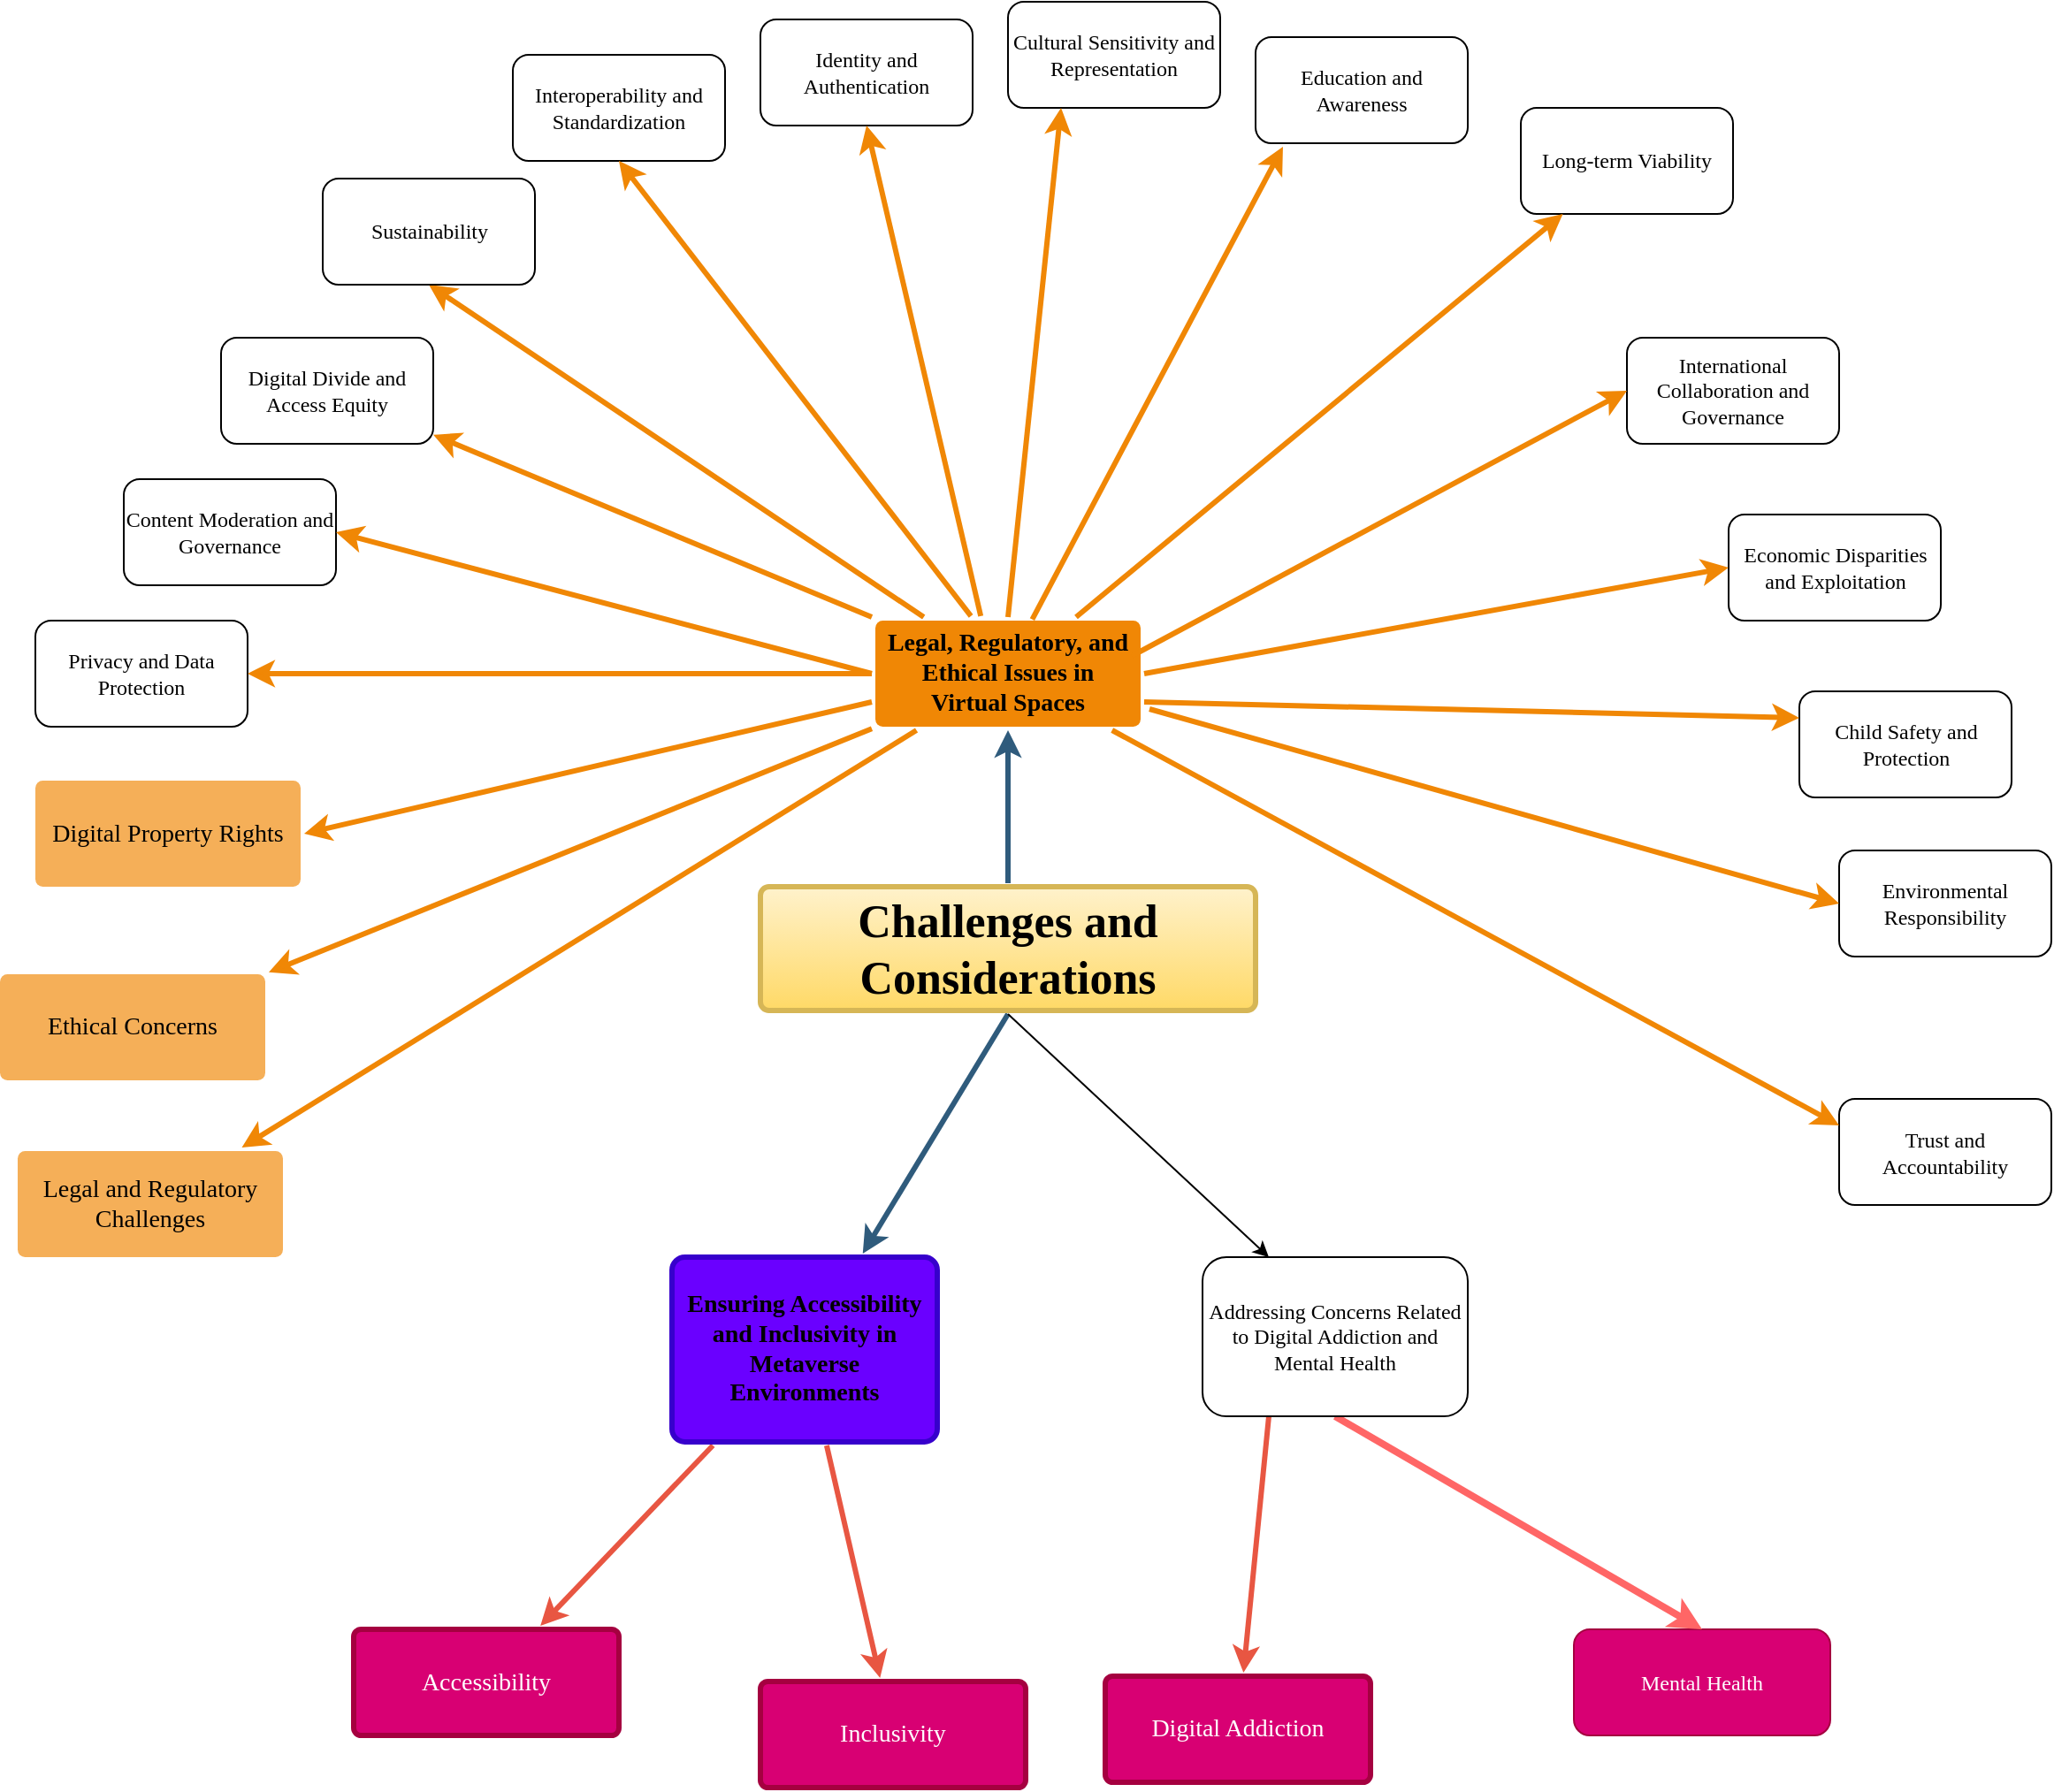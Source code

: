 <mxfile version="21.7.5" type="github">
  <diagram id="6a731a19-8d31-9384-78a2-239565b7b9f0" name="Page-1">
    <mxGraphModel dx="1600" dy="1638" grid="1" gridSize="10" guides="1" tooltips="1" connect="1" arrows="1" fold="1" page="1" pageScale="1" pageWidth="1169" pageHeight="827" background="none" math="0" shadow="0">
      <root>
        <mxCell id="0" />
        <mxCell id="1" parent="0" />
        <mxCell id="1745" value="" style="edgeStyle=none;rounded=0;jumpStyle=none;html=1;shadow=0;labelBackgroundColor=none;startArrow=none;startFill=0;endArrow=classic;endFill=1;jettySize=auto;orthogonalLoop=1;strokeColor=#2F5B7C;strokeWidth=3;fontFamily=Comic Sans MS;fontSize=16;fontColor=#000000;spacing=5;" parent="1" source="1749" target="1764" edge="1">
          <mxGeometry relative="1" as="geometry" />
        </mxCell>
        <mxCell id="1748" value="" style="edgeStyle=none;rounded=0;jumpStyle=none;html=1;shadow=0;labelBackgroundColor=none;startArrow=none;startFill=0;endArrow=classic;endFill=1;jettySize=auto;orthogonalLoop=1;strokeColor=#2F5B7C;strokeWidth=3;fontFamily=Comic Sans MS;fontSize=16;fontColor=#000000;spacing=5;exitX=0.5;exitY=1;exitDx=0;exitDy=0;" parent="1" source="1749" target="1753" edge="1">
          <mxGeometry relative="1" as="geometry" />
        </mxCell>
        <mxCell id="1749" value="&lt;span style=&quot;font-size: 26px;&quot;&gt;&lt;font style=&quot;font-size: 26px;&quot;&gt;Challenges and Considerations&lt;/font&gt;&lt;/span&gt;" style="rounded=1;whiteSpace=wrap;html=1;shadow=0;labelBackgroundColor=none;strokeColor=#d6b656;strokeWidth=3;fillColor=#fff2cc;fontFamily=Verdana;fontSize=26;align=center;fontStyle=1;spacing=5;arcSize=7;perimeterSpacing=2;gradientColor=#ffd966;" parent="1" vertex="1">
          <mxGeometry x="430" y="380.5" width="280" height="70" as="geometry" />
        </mxCell>
        <mxCell id="1750" value="" style="edgeStyle=none;rounded=1;jumpStyle=none;html=1;shadow=0;labelBackgroundColor=none;startArrow=none;startFill=0;jettySize=auto;orthogonalLoop=1;strokeColor=#E85642;strokeWidth=3;fontFamily=Comic Sans MS;fontSize=14;fontColor=#000000;spacing=5;fontStyle=1;fillColor=#b0e3e6;" parent="1" source="1753" target="1756" edge="1">
          <mxGeometry relative="1" as="geometry" />
        </mxCell>
        <mxCell id="1751" value="" style="edgeStyle=none;rounded=1;jumpStyle=none;html=1;shadow=0;labelBackgroundColor=none;startArrow=none;startFill=0;jettySize=auto;orthogonalLoop=1;strokeColor=#E85642;strokeWidth=3;fontFamily=Comic Sans MS;fontSize=14;fontColor=#000000;spacing=5;fontStyle=1;fillColor=#b0e3e6;" parent="1" source="1753" target="1755" edge="1">
          <mxGeometry relative="1" as="geometry" />
        </mxCell>
        <mxCell id="1752" value="" style="edgeStyle=none;rounded=1;jumpStyle=none;html=1;shadow=0;labelBackgroundColor=none;startArrow=none;startFill=0;jettySize=auto;orthogonalLoop=1;strokeColor=#E85642;strokeWidth=3;fontFamily=Comic Sans MS;fontSize=14;fontColor=#000000;spacing=5;fontStyle=1;fillColor=#b0e3e6;exitX=0.25;exitY=1;exitDx=0;exitDy=0;" parent="1" source="fG_izT3CtpHWqRbIgSZo-1786" target="1754" edge="1">
          <mxGeometry relative="1" as="geometry">
            <Array as="points" />
          </mxGeometry>
        </mxCell>
        <mxCell id="1753" value=" Ensuring Accessibility and Inclusivity in Metaverse Environments" style="rounded=1;whiteSpace=wrap;html=1;shadow=0;labelBackgroundColor=none;strokeColor=#3700CC;strokeWidth=3;fillColor=#6a00ff;fontFamily=Comic Sans MS;fontSize=14;fontColor=#000000;align=center;spacing=5;fontStyle=1;arcSize=7;perimeterSpacing=2;" parent="1" vertex="1">
          <mxGeometry x="380" y="590" width="150" height="104.5" as="geometry" />
        </mxCell>
        <mxCell id="1754" value="Digital Addiction" style="rounded=1;whiteSpace=wrap;html=1;shadow=0;labelBackgroundColor=none;strokeColor=#A50040;strokeWidth=3;fillColor=#d80073;fontFamily=Comic Sans MS;fontSize=14;fontColor=#ffffff;align=center;spacing=5;fontStyle=0;arcSize=7;perimeterSpacing=2;" parent="1" vertex="1">
          <mxGeometry x="625" y="827" width="150" height="60" as="geometry" />
        </mxCell>
        <mxCell id="1755" value=" Inclusivity" style="rounded=1;whiteSpace=wrap;html=1;shadow=0;labelBackgroundColor=none;strokeColor=#A50040;strokeWidth=3;fillColor=#d80073;fontFamily=Comic Sans MS;fontSize=14;fontColor=#ffffff;align=center;spacing=5;fontStyle=0;arcSize=7;perimeterSpacing=2;" parent="1" vertex="1">
          <mxGeometry x="430" y="830" width="150" height="60" as="geometry" />
        </mxCell>
        <mxCell id="1756" value="Accessibility" style="rounded=1;whiteSpace=wrap;html=1;shadow=0;labelBackgroundColor=none;strokeColor=#A50040;strokeWidth=3;fillColor=#d80073;fontFamily=Comic Sans MS;fontSize=14;fontColor=#ffffff;align=center;spacing=5;fontStyle=0;arcSize=7;perimeterSpacing=2;" parent="1" vertex="1">
          <mxGeometry x="200" y="800.5" width="150" height="60" as="geometry" />
        </mxCell>
        <mxCell id="1764" value="Legal, Regulatory, and Ethical Issues in Virtual Spaces" style="rounded=1;whiteSpace=wrap;html=1;shadow=0;labelBackgroundColor=none;strokeColor=none;strokeWidth=3;fillColor=#F08705;fontFamily=Comic Sans MS;fontSize=14;fontColor=#000000;align=center;spacing=5;fontStyle=1;arcSize=7;perimeterSpacing=2;" parent="1" vertex="1">
          <mxGeometry x="495" y="230" width="150" height="60" as="geometry" />
        </mxCell>
        <mxCell id="1765" value="Digital Property Rights" style="rounded=1;whiteSpace=wrap;html=1;shadow=0;labelBackgroundColor=none;strokeColor=none;strokeWidth=3;fillColor=#f5af58;fontFamily=Comic Sans MS;fontSize=14;fontColor=#000000;align=center;spacing=5;arcSize=7;perimeterSpacing=2;" parent="1" vertex="1">
          <mxGeometry x="20" y="320.5" width="150" height="60" as="geometry" />
        </mxCell>
        <mxCell id="1766" value="" style="edgeStyle=none;rounded=0;jumpStyle=none;html=1;shadow=0;labelBackgroundColor=none;startArrow=none;startFill=0;endArrow=classic;endFill=1;jettySize=auto;orthogonalLoop=1;strokeColor=#F08705;strokeWidth=3;fontFamily=Comic Sans MS;fontSize=14;fontColor=#000000;spacing=5;entryX=0.5;entryY=1;entryDx=0;entryDy=0;" parent="1" source="1764" target="fG_izT3CtpHWqRbIgSZo-1788" edge="1">
          <mxGeometry relative="1" as="geometry" />
        </mxCell>
        <mxCell id="1767" value="Ethical Concerns" style="rounded=1;whiteSpace=wrap;html=1;shadow=0;labelBackgroundColor=none;strokeColor=none;strokeWidth=3;fillColor=#f5af58;fontFamily=Comic Sans MS;fontSize=14;fontColor=#000000;align=center;spacing=5;arcSize=7;perimeterSpacing=2;" parent="1" vertex="1">
          <mxGeometry y="430" width="150" height="60" as="geometry" />
        </mxCell>
        <mxCell id="1768" value="" style="edgeStyle=none;rounded=0;jumpStyle=none;html=1;shadow=0;labelBackgroundColor=none;startArrow=none;startFill=0;endArrow=classic;endFill=1;jettySize=auto;orthogonalLoop=1;strokeColor=#F08705;strokeWidth=3;fontFamily=Comic Sans MS;fontSize=14;fontColor=#000000;spacing=5;" parent="1" source="1764" target="1767" edge="1">
          <mxGeometry relative="1" as="geometry" />
        </mxCell>
        <mxCell id="1769" value="Legal and Regulatory Challenges" style="rounded=1;whiteSpace=wrap;html=1;shadow=0;labelBackgroundColor=none;strokeColor=none;strokeWidth=3;fillColor=#f5af58;fontFamily=Comic Sans MS;fontSize=14;fontColor=#000000;align=center;spacing=5;arcSize=7;perimeterSpacing=2;" parent="1" vertex="1">
          <mxGeometry x="10" y="530" width="150" height="60" as="geometry" />
        </mxCell>
        <mxCell id="1770" value="" style="edgeStyle=none;rounded=0;jumpStyle=none;html=1;shadow=0;labelBackgroundColor=none;startArrow=none;startFill=0;endArrow=classic;endFill=1;jettySize=auto;orthogonalLoop=1;strokeColor=#F08705;strokeWidth=3;fontFamily=Comic Sans MS;fontSize=14;fontColor=#000000;spacing=5;" parent="1" source="1764" target="1769" edge="1">
          <mxGeometry relative="1" as="geometry" />
        </mxCell>
        <mxCell id="fG_izT3CtpHWqRbIgSZo-1779" value="Mental Health" style="rounded=1;whiteSpace=wrap;html=1;fontColor=#ffffff;fillColor=#d80073;strokeColor=#A50040;fontFamily=Comic Sans MS;" vertex="1" parent="1">
          <mxGeometry x="890" y="800.5" width="145" height="60" as="geometry" />
        </mxCell>
        <mxCell id="fG_izT3CtpHWqRbIgSZo-1780" value="" style="endArrow=classic;html=1;rounded=0;entryX=0.5;entryY=0;entryDx=0;entryDy=0;fontColor=#000000;fillColor=#d80073;strokeColor=#FF6666;strokeWidth=4;exitX=0.5;exitY=1;exitDx=0;exitDy=0;fontFamily=Comic Sans MS;" edge="1" parent="1" source="fG_izT3CtpHWqRbIgSZo-1786" target="fG_izT3CtpHWqRbIgSZo-1779">
          <mxGeometry width="50" height="50" relative="1" as="geometry">
            <mxPoint x="810" y="730" as="sourcePoint" />
            <mxPoint x="1215" y="829" as="targetPoint" />
          </mxGeometry>
        </mxCell>
        <mxCell id="fG_izT3CtpHWqRbIgSZo-1781" value="Privacy and Data Protection" style="rounded=1;whiteSpace=wrap;html=1;fontFamily=Comic Sans MS;" vertex="1" parent="1">
          <mxGeometry x="20" y="230" width="120" height="60" as="geometry" />
        </mxCell>
        <mxCell id="fG_izT3CtpHWqRbIgSZo-1783" value="Content Moderation and Governance" style="rounded=1;whiteSpace=wrap;html=1;fontFamily=Comic Sans MS;" vertex="1" parent="1">
          <mxGeometry x="70" y="150" width="120" height="60" as="geometry" />
        </mxCell>
        <mxCell id="fG_izT3CtpHWqRbIgSZo-1785" value="Digital Divide and Access Equity" style="rounded=1;whiteSpace=wrap;html=1;fontFamily=Comic Sans MS;" vertex="1" parent="1">
          <mxGeometry x="125" y="70" width="120" height="60" as="geometry" />
        </mxCell>
        <mxCell id="fG_izT3CtpHWqRbIgSZo-1786" value="Addressing Concerns Related to Digital Addiction and Mental Health" style="rounded=1;whiteSpace=wrap;html=1;fontFamily=Comic Sans MS;" vertex="1" parent="1">
          <mxGeometry x="680" y="590" width="150" height="90" as="geometry" />
        </mxCell>
        <mxCell id="fG_izT3CtpHWqRbIgSZo-1787" value="" style="endArrow=classic;html=1;rounded=0;exitX=0.5;exitY=1;exitDx=0;exitDy=0;entryX=0.25;entryY=0;entryDx=0;entryDy=0;fontFamily=Comic Sans MS;" edge="1" parent="1" source="1749" target="fG_izT3CtpHWqRbIgSZo-1786">
          <mxGeometry width="50" height="50" relative="1" as="geometry">
            <mxPoint x="560" y="600" as="sourcePoint" />
            <mxPoint x="610" y="550" as="targetPoint" />
          </mxGeometry>
        </mxCell>
        <mxCell id="fG_izT3CtpHWqRbIgSZo-1788" value="Sustainability" style="rounded=1;whiteSpace=wrap;html=1;fontFamily=Comic Sans MS;" vertex="1" parent="1">
          <mxGeometry x="182.5" y="-20" width="120" height="60" as="geometry" />
        </mxCell>
        <mxCell id="fG_izT3CtpHWqRbIgSZo-1789" value="Interoperability and Standardization" style="rounded=1;whiteSpace=wrap;html=1;fontFamily=Comic Sans MS;" vertex="1" parent="1">
          <mxGeometry x="290" y="-90" width="120" height="60" as="geometry" />
        </mxCell>
        <mxCell id="fG_izT3CtpHWqRbIgSZo-1790" value="Identity and Authentication" style="rounded=1;whiteSpace=wrap;html=1;fontFamily=Comic Sans MS;" vertex="1" parent="1">
          <mxGeometry x="430" y="-110" width="120" height="60" as="geometry" />
        </mxCell>
        <mxCell id="fG_izT3CtpHWqRbIgSZo-1791" value="Cultural Sensitivity and Representation" style="rounded=1;whiteSpace=wrap;html=1;fontFamily=Comic Sans MS;" vertex="1" parent="1">
          <mxGeometry x="570" y="-120" width="120" height="60" as="geometry" />
        </mxCell>
        <mxCell id="fG_izT3CtpHWqRbIgSZo-1792" value="Education and Awareness" style="rounded=1;whiteSpace=wrap;html=1;fontFamily=Comic Sans MS;" vertex="1" parent="1">
          <mxGeometry x="710" y="-100" width="120" height="60" as="geometry" />
        </mxCell>
        <mxCell id="fG_izT3CtpHWqRbIgSZo-1793" value="Long-term Viability" style="rounded=1;whiteSpace=wrap;html=1;fontFamily=Comic Sans MS;" vertex="1" parent="1">
          <mxGeometry x="860" y="-60" width="120" height="60" as="geometry" />
        </mxCell>
        <mxCell id="fG_izT3CtpHWqRbIgSZo-1794" value="International Collaboration and Governance" style="rounded=1;whiteSpace=wrap;html=1;fontFamily=Comic Sans MS;" vertex="1" parent="1">
          <mxGeometry x="920" y="70" width="120" height="60" as="geometry" />
        </mxCell>
        <mxCell id="fG_izT3CtpHWqRbIgSZo-1795" value="Economic Disparities and Exploitation" style="rounded=1;whiteSpace=wrap;html=1;fontFamily=Comic Sans MS;" vertex="1" parent="1">
          <mxGeometry x="977.5" y="170" width="120" height="60" as="geometry" />
        </mxCell>
        <mxCell id="fG_izT3CtpHWqRbIgSZo-1796" value="Child Safety and Protection" style="rounded=1;whiteSpace=wrap;html=1;fontFamily=Comic Sans MS;" vertex="1" parent="1">
          <mxGeometry x="1017.5" y="270" width="120" height="60" as="geometry" />
        </mxCell>
        <mxCell id="fG_izT3CtpHWqRbIgSZo-1797" value="Environmental Responsibility" style="rounded=1;whiteSpace=wrap;html=1;fontFamily=Comic Sans MS;" vertex="1" parent="1">
          <mxGeometry x="1040" y="360" width="120" height="60" as="geometry" />
        </mxCell>
        <mxCell id="fG_izT3CtpHWqRbIgSZo-1798" value="Trust and Accountability" style="rounded=1;whiteSpace=wrap;html=1;fontFamily=Comic Sans MS;" vertex="1" parent="1">
          <mxGeometry x="1040" y="500.5" width="120" height="60" as="geometry" />
        </mxCell>
        <mxCell id="fG_izT3CtpHWqRbIgSZo-1799" value="" style="edgeStyle=none;rounded=0;jumpStyle=none;html=1;shadow=0;labelBackgroundColor=none;startArrow=none;startFill=0;endArrow=classic;endFill=1;jettySize=auto;orthogonalLoop=1;strokeColor=#F08705;strokeWidth=3;fontFamily=Comic Sans MS;fontSize=14;fontColor=#000000;spacing=5;exitX=0;exitY=0;exitDx=0;exitDy=0;" edge="1" parent="1" source="1764" target="fG_izT3CtpHWqRbIgSZo-1785">
          <mxGeometry relative="1" as="geometry">
            <mxPoint x="503" y="285" as="sourcePoint" />
            <mxPoint x="182" y="346" as="targetPoint" />
          </mxGeometry>
        </mxCell>
        <mxCell id="fG_izT3CtpHWqRbIgSZo-1800" value="" style="edgeStyle=none;rounded=0;jumpStyle=none;html=1;shadow=0;labelBackgroundColor=none;startArrow=none;startFill=0;endArrow=classic;endFill=1;jettySize=auto;orthogonalLoop=1;strokeColor=#F08705;strokeWidth=3;fontFamily=Comic Sans MS;fontSize=14;fontColor=#000000;spacing=5;entryX=1;entryY=0.5;entryDx=0;entryDy=0;exitX=0;exitY=0.75;exitDx=0;exitDy=0;" edge="1" parent="1" source="1764" target="1765">
          <mxGeometry relative="1" as="geometry">
            <mxPoint x="513" y="295" as="sourcePoint" />
            <mxPoint x="192" y="356" as="targetPoint" />
          </mxGeometry>
        </mxCell>
        <mxCell id="fG_izT3CtpHWqRbIgSZo-1801" value="" style="edgeStyle=none;rounded=0;jumpStyle=none;html=1;shadow=0;labelBackgroundColor=none;startArrow=none;startFill=0;endArrow=classic;endFill=1;jettySize=auto;orthogonalLoop=1;strokeColor=#F08705;strokeWidth=3;fontFamily=Comic Sans MS;fontSize=14;fontColor=#000000;spacing=5;exitX=0.364;exitY=-0.009;exitDx=0;exitDy=0;entryX=0.5;entryY=1;entryDx=0;entryDy=0;exitPerimeter=0;" edge="1" parent="1" source="1764" target="fG_izT3CtpHWqRbIgSZo-1789">
          <mxGeometry relative="1" as="geometry">
            <mxPoint x="523" y="217" as="sourcePoint" />
            <mxPoint x="202" y="278" as="targetPoint" />
          </mxGeometry>
        </mxCell>
        <mxCell id="fG_izT3CtpHWqRbIgSZo-1802" value="" style="edgeStyle=none;rounded=0;jumpStyle=none;html=1;shadow=0;labelBackgroundColor=none;startArrow=none;startFill=0;endArrow=classic;endFill=1;jettySize=auto;orthogonalLoop=1;strokeColor=#F08705;strokeWidth=3;fontFamily=Comic Sans MS;fontSize=14;fontColor=#000000;spacing=5;exitX=0;exitY=0.5;exitDx=0;exitDy=0;entryX=1;entryY=0.5;entryDx=0;entryDy=0;" edge="1" parent="1" source="1764" target="fG_izT3CtpHWqRbIgSZo-1783">
          <mxGeometry relative="1" as="geometry">
            <mxPoint x="533" y="315" as="sourcePoint" />
            <mxPoint x="212" y="376" as="targetPoint" />
          </mxGeometry>
        </mxCell>
        <mxCell id="fG_izT3CtpHWqRbIgSZo-1803" value="" style="edgeStyle=none;rounded=0;jumpStyle=none;html=1;shadow=0;labelBackgroundColor=none;startArrow=none;startFill=0;endArrow=classic;endFill=1;jettySize=auto;orthogonalLoop=1;strokeColor=#F08705;strokeWidth=3;fontFamily=Comic Sans MS;fontSize=14;fontColor=#000000;spacing=5;exitX=0;exitY=0.5;exitDx=0;exitDy=0;entryX=1;entryY=0.5;entryDx=0;entryDy=0;" edge="1" parent="1" source="1764" target="fG_izT3CtpHWqRbIgSZo-1781">
          <mxGeometry relative="1" as="geometry">
            <mxPoint x="543" y="325" as="sourcePoint" />
            <mxPoint x="222" y="386" as="targetPoint" />
          </mxGeometry>
        </mxCell>
        <mxCell id="fG_izT3CtpHWqRbIgSZo-1804" value="" style="edgeStyle=none;rounded=0;jumpStyle=none;html=1;shadow=0;labelBackgroundColor=none;startArrow=none;startFill=0;endArrow=classic;endFill=1;jettySize=auto;orthogonalLoop=1;strokeColor=#F08705;strokeWidth=3;fontFamily=Comic Sans MS;fontSize=14;fontColor=#000000;spacing=5;entryX=0.129;entryY=1.033;entryDx=0;entryDy=0;entryPerimeter=0;exitX=0.589;exitY=0.02;exitDx=0;exitDy=0;exitPerimeter=0;" edge="1" parent="1" source="1764" target="fG_izT3CtpHWqRbIgSZo-1792">
          <mxGeometry relative="1" as="geometry">
            <mxPoint x="650" y="240" as="sourcePoint" />
            <mxPoint x="550" y="60" as="targetPoint" />
          </mxGeometry>
        </mxCell>
        <mxCell id="fG_izT3CtpHWqRbIgSZo-1805" value="" style="edgeStyle=none;rounded=0;jumpStyle=none;html=1;shadow=0;labelBackgroundColor=none;startArrow=none;startFill=0;endArrow=classic;endFill=1;jettySize=auto;orthogonalLoop=1;strokeColor=#F08705;strokeWidth=3;fontFamily=Comic Sans MS;fontSize=14;fontColor=#000000;spacing=5;exitX=0.75;exitY=0;exitDx=0;exitDy=0;" edge="1" parent="1" source="1764" target="fG_izT3CtpHWqRbIgSZo-1793">
          <mxGeometry relative="1" as="geometry">
            <mxPoint x="590" y="248" as="sourcePoint" />
            <mxPoint x="560" y="70" as="targetPoint" />
          </mxGeometry>
        </mxCell>
        <mxCell id="fG_izT3CtpHWqRbIgSZo-1806" value="" style="edgeStyle=none;rounded=0;jumpStyle=none;html=1;shadow=0;labelBackgroundColor=none;startArrow=none;startFill=0;endArrow=classic;endFill=1;jettySize=auto;orthogonalLoop=1;strokeColor=#F08705;strokeWidth=3;fontFamily=Comic Sans MS;fontSize=14;fontColor=#000000;spacing=5;entryX=0;entryY=0.5;entryDx=0;entryDy=0;" edge="1" parent="1" target="fG_izT3CtpHWqRbIgSZo-1794">
          <mxGeometry relative="1" as="geometry">
            <mxPoint x="640" y="250" as="sourcePoint" />
            <mxPoint x="570" y="80" as="targetPoint" />
          </mxGeometry>
        </mxCell>
        <mxCell id="fG_izT3CtpHWqRbIgSZo-1807" value="" style="edgeStyle=none;rounded=0;jumpStyle=none;html=1;shadow=0;labelBackgroundColor=none;startArrow=none;startFill=0;endArrow=classic;endFill=1;jettySize=auto;orthogonalLoop=1;strokeColor=#F08705;strokeWidth=3;fontFamily=Comic Sans MS;fontSize=14;fontColor=#000000;spacing=5;exitX=1;exitY=0.5;exitDx=0;exitDy=0;entryX=0;entryY=0.5;entryDx=0;entryDy=0;" edge="1" parent="1" source="1764" target="fG_izT3CtpHWqRbIgSZo-1795">
          <mxGeometry relative="1" as="geometry">
            <mxPoint x="610" y="268" as="sourcePoint" />
            <mxPoint x="580" y="90" as="targetPoint" />
          </mxGeometry>
        </mxCell>
        <mxCell id="fG_izT3CtpHWqRbIgSZo-1808" value="" style="edgeStyle=none;rounded=0;jumpStyle=none;html=1;shadow=0;labelBackgroundColor=none;startArrow=none;startFill=0;endArrow=classic;endFill=1;jettySize=auto;orthogonalLoop=1;strokeColor=#F08705;strokeWidth=3;fontFamily=Comic Sans MS;fontSize=14;fontColor=#000000;spacing=5;exitX=1;exitY=0.75;exitDx=0;exitDy=0;entryX=0;entryY=0.25;entryDx=0;entryDy=0;" edge="1" parent="1" source="1764" target="fG_izT3CtpHWqRbIgSZo-1796">
          <mxGeometry relative="1" as="geometry">
            <mxPoint x="620" y="278" as="sourcePoint" />
            <mxPoint x="590" y="100" as="targetPoint" />
          </mxGeometry>
        </mxCell>
        <mxCell id="fG_izT3CtpHWqRbIgSZo-1809" value="" style="edgeStyle=none;rounded=0;jumpStyle=none;html=1;shadow=0;labelBackgroundColor=none;startArrow=none;startFill=0;endArrow=classic;endFill=1;jettySize=auto;orthogonalLoop=1;strokeColor=#F08705;strokeWidth=3;fontFamily=Comic Sans MS;fontSize=14;fontColor=#000000;spacing=5;entryX=0;entryY=0.5;entryDx=0;entryDy=0;" edge="1" parent="1" target="fG_izT3CtpHWqRbIgSZo-1797">
          <mxGeometry relative="1" as="geometry">
            <mxPoint x="650" y="280" as="sourcePoint" />
            <mxPoint x="600" y="110" as="targetPoint" />
          </mxGeometry>
        </mxCell>
        <mxCell id="fG_izT3CtpHWqRbIgSZo-1810" value="" style="edgeStyle=none;rounded=0;jumpStyle=none;html=1;shadow=0;labelBackgroundColor=none;startArrow=none;startFill=0;endArrow=classic;endFill=1;jettySize=auto;orthogonalLoop=1;strokeColor=#F08705;strokeWidth=3;fontFamily=Comic Sans MS;fontSize=14;fontColor=#000000;spacing=5;entryX=0.5;entryY=1;entryDx=0;entryDy=0;exitX=0.4;exitY=-0.009;exitDx=0;exitDy=0;exitPerimeter=0;" edge="1" parent="1" source="1764" target="fG_izT3CtpHWqRbIgSZo-1790">
          <mxGeometry relative="1" as="geometry">
            <mxPoint x="610" y="230" as="sourcePoint" />
            <mxPoint x="610" y="120" as="targetPoint" />
          </mxGeometry>
        </mxCell>
        <mxCell id="fG_izT3CtpHWqRbIgSZo-1811" value="" style="edgeStyle=none;rounded=0;jumpStyle=none;html=1;shadow=0;labelBackgroundColor=none;startArrow=none;startFill=0;endArrow=classic;endFill=1;jettySize=auto;orthogonalLoop=1;strokeColor=#F08705;strokeWidth=3;fontFamily=Comic Sans MS;fontSize=14;fontColor=#000000;spacing=5;entryX=0.25;entryY=1;entryDx=0;entryDy=0;exitX=0.5;exitY=0;exitDx=0;exitDy=0;" edge="1" parent="1" source="1764" target="fG_izT3CtpHWqRbIgSZo-1791">
          <mxGeometry relative="1" as="geometry">
            <mxPoint x="620" y="240" as="sourcePoint" />
            <mxPoint x="620" y="130" as="targetPoint" />
          </mxGeometry>
        </mxCell>
        <mxCell id="fG_izT3CtpHWqRbIgSZo-1812" value="" style="edgeStyle=none;rounded=0;jumpStyle=none;html=1;shadow=0;labelBackgroundColor=none;startArrow=none;startFill=0;endArrow=classic;endFill=1;jettySize=auto;orthogonalLoop=1;strokeColor=#F08705;strokeWidth=3;fontFamily=Comic Sans MS;fontSize=14;fontColor=#000000;spacing=5;entryX=0;entryY=0.25;entryDx=0;entryDy=0;" edge="1" parent="1" source="1764" target="fG_izT3CtpHWqRbIgSZo-1798">
          <mxGeometry relative="1" as="geometry">
            <mxPoint x="618" y="302" as="sourcePoint" />
            <mxPoint x="1033" y="350" as="targetPoint" />
          </mxGeometry>
        </mxCell>
      </root>
    </mxGraphModel>
  </diagram>
</mxfile>
